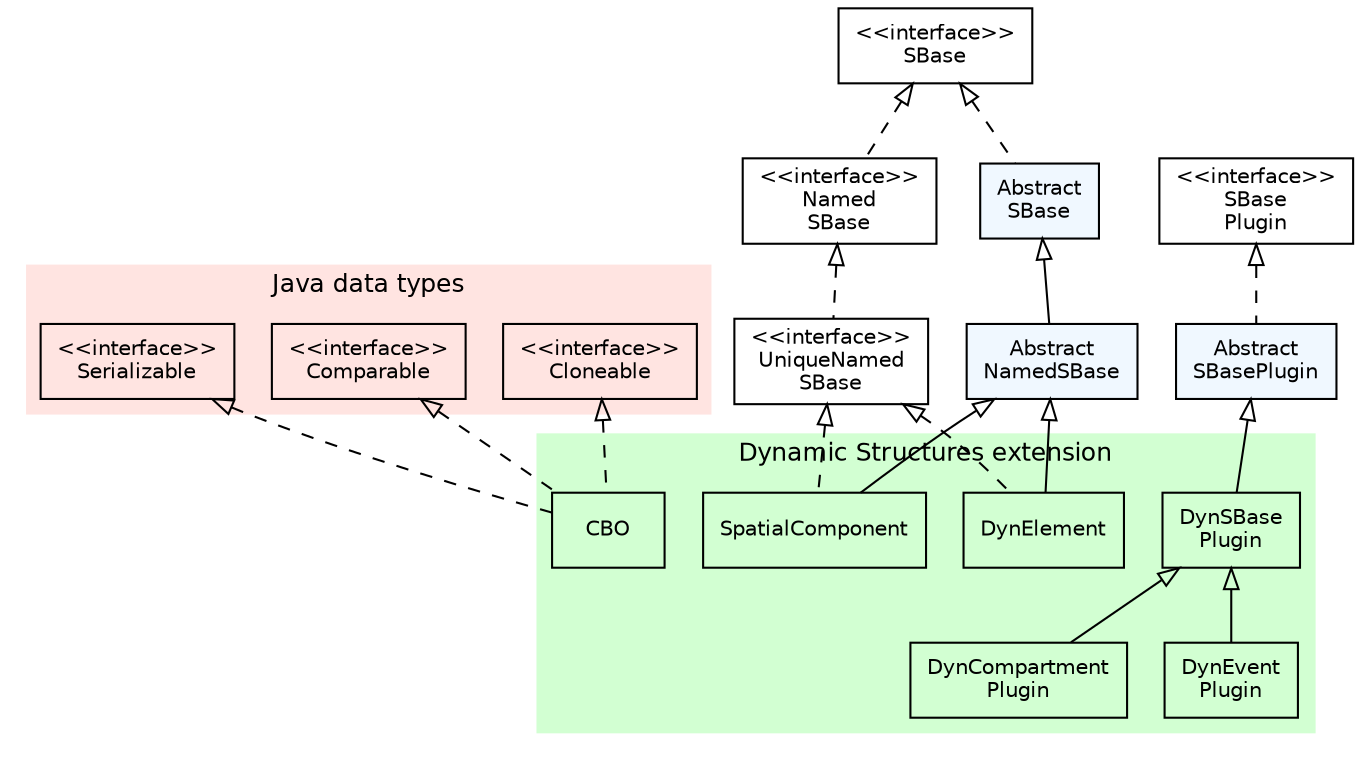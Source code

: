 #!/usr/local/bin/dot
#
# dot -Tpdf type_hierarchy.dot -otype_hierarchy.pdf && acroread type_hierarchy.pdf &
# dot -Tpng type_hierarchy.dot -otype_hierarchy.png
#
# $Id: type_hierarchy.dot 
# $URL$

/*
 * Overview of the dynamic structures extension type hierarchy
 */
 

strict digraph G{

	 nodesep=0.25;
 	ranksep=0.5;

	 edge [
	   fontname="Helvetica",
	   fontsize=10,
 	  labelfontname="Helvetica",
	   labelfontsize=10
	 ];
	 node [
	   fontname="Helvetica",
	   fontsize=10,
	   shape=box
 	];
 	
   /*******************
   * Java base types *
   *******************/

  subgraph clusterJava {
    fontname="Helvetica";
    fontsize=12;
    style="filled";
    fillcolor="#FFE4E1"
    color="#ffffff"
    label="Java data types";
    labelloc=t;
    labeljust=c;

    // Interfaces
    Cloneable                              [label="<<interface>>\nCloneable"];
    Comparable                             [label="<<interface>>\nComparable"];
    Serializable                           [label="<<interface>>\nSerializable"];
  }
  
  subgraph clusterDyn {
    fontname="Helvetica";
    fontsize=12;
    style="filled";
    fillcolor="#d2ffd2"
    color="#ffffff"
    label="Dynamic Structures extension";
    labelloc=t;
    labeljust=c;

    // Objects
    DynSBasePlugin 								 [label="DynSBase\nPlugin"];
    DynCompartmentPlugin                         [label="DynCompartment\nPlugin"];
    DynEventPlugin                         		 [label="DynEvent\nPlugin"];
	CBO 										 [label="CBO"];
	DynElement 									 [label="DynElement"];
	SpatialComponent 							 [label="SpatialComponent"];
  
    /*
     * Inheritance graph
     */
     DynSBasePlugin  -> DynCompartmentPlugin   [dir=back,arrowtail=empty];
     DynSBasePlugin  -> DynEventPlugin         [dir=back,arrowtail=empty];
  }
  
   /*******************
   * SBML data types *
   *******************/
  
 	/*
 	 * Interfaces
 	 */
 	
 	SBase                                    [label="<<interface>>\nSBase"];
 	NamedSBase				                 [label="<<interface>>\nNamed\nSBase"];
 	UniqueNamedSBase                         [label="<<interface>>\nUniqueNamed\nSBase"]; 
	SBasePlugin			                 	 [label="<<interface>>\nSBase\nPlugin"];
   	
   /*
   * Abstract data types
   */
 	AbstractSBase                            [label="Abstract\nSBase", style="filled", fillcolor="#F0F8FF"];
	AbstractNamedSBase                       [label="Abstract\nNamedSBase", style="filled", fillcolor="#F0F8FF"];
	AbstractSBasePlugin                      [label="Abstract\nSBasePlugin", style="filled", fillcolor="#F0F8FF"];
  
     /*
     * Inheritance graph
     */
     Cloneable  			-> CBO   					 [dir=back,arrowtail=empty,style=dashed];
     Comparable  			-> CBO      	     		 [dir=back,arrowtail=empty,style=dashed];
	 Serializable  			-> CBO  			 		 [dir=back,arrowtail=empty,style=dashed];
	 SBasePlugin     		-> AbstractSBasePlugin       [dir=back,arrowtail=empty,style=dashed];
	 AbstractSBasePlugin    -> DynSBasePlugin   		 [dir=back,arrowtail=empty];
	 AbstractNamedSBase		-> DynElement				 [dir=back,arrowtail=empty];
     AbstractNamedSBase		-> SpatialComponent			 [dir=back,arrowtail=empty];
	 UniqueNamedSBase		-> DynElement				 [dir=back,arrowtail=empty,style=dashed];
     UniqueNamedSBase		-> SpatialComponent			 [dir=back,arrowtail=empty,style=dashed];
	 AbstractSBase		    -> AbstractNamedSBase	     [dir=back,arrowtail=empty];
	 SBase		            -> AbstractSBase	         [dir=back,arrowtail=empty,style=dashed];
	 NamedSBase		        -> UniqueNamedSBase			 [dir=back,arrowtail=empty,style=dashed];
	 SBase		            -> NamedSBase	         [dir=back,arrowtail=empty,style=dashed];
	 
}